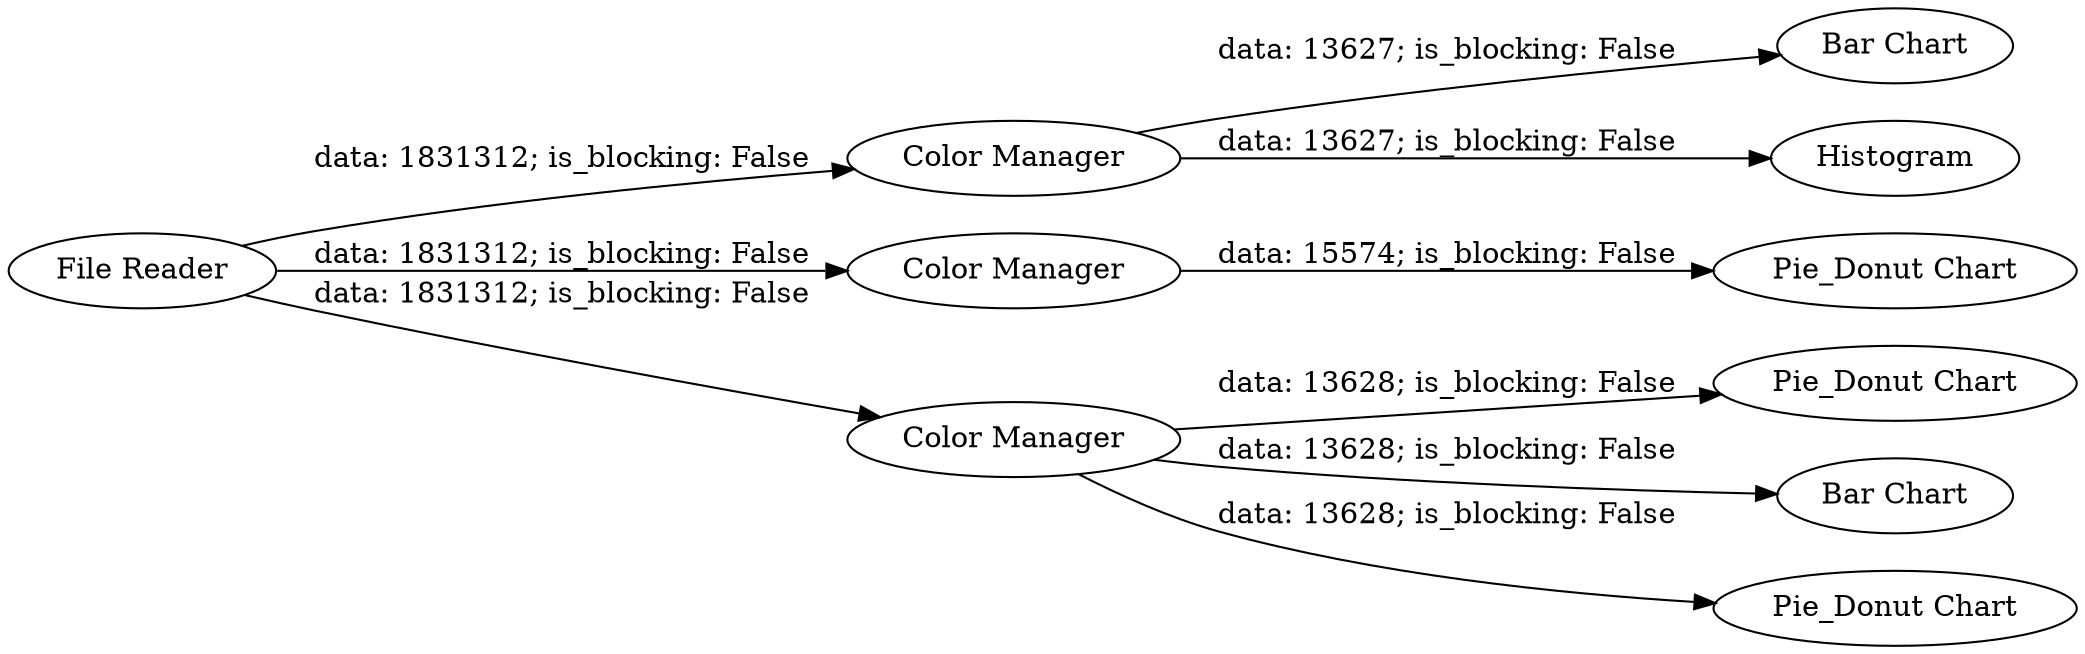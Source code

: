 digraph {
	"-4016149590219498035_37" [label="Color Manager"]
	"-4016149590219498035_30" [label="Color Manager"]
	"-4016149590219498035_39" [label="Bar Chart"]
	"-4016149590219498035_40" [label="Pie_Donut Chart"]
	"-4016149590219498035_25" [label="Bar Chart"]
	"-4016149590219498035_2" [label="Color Manager"]
	"-4016149590219498035_1" [label="File Reader"]
	"-4016149590219498035_35" [label="Pie_Donut Chart"]
	"-4016149590219498035_36" [label=Histogram]
	"-4016149590219498035_21" [label="Pie_Donut Chart"]
	"-4016149590219498035_2" -> "-4016149590219498035_40" [label="data: 13628; is_blocking: False"]
	"-4016149590219498035_30" -> "-4016149590219498035_35" [label="data: 15574; is_blocking: False"]
	"-4016149590219498035_2" -> "-4016149590219498035_25" [label="data: 13628; is_blocking: False"]
	"-4016149590219498035_1" -> "-4016149590219498035_30" [label="data: 1831312; is_blocking: False"]
	"-4016149590219498035_1" -> "-4016149590219498035_37" [label="data: 1831312; is_blocking: False"]
	"-4016149590219498035_37" -> "-4016149590219498035_36" [label="data: 13627; is_blocking: False"]
	"-4016149590219498035_37" -> "-4016149590219498035_39" [label="data: 13627; is_blocking: False"]
	"-4016149590219498035_1" -> "-4016149590219498035_2" [label="data: 1831312; is_blocking: False"]
	"-4016149590219498035_2" -> "-4016149590219498035_21" [label="data: 13628; is_blocking: False"]
	rankdir=LR
}
